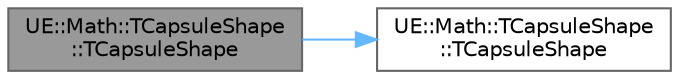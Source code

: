 digraph "UE::Math::TCapsuleShape::TCapsuleShape"
{
 // INTERACTIVE_SVG=YES
 // LATEX_PDF_SIZE
  bgcolor="transparent";
  edge [fontname=Helvetica,fontsize=10,labelfontname=Helvetica,labelfontsize=10];
  node [fontname=Helvetica,fontsize=10,shape=box,height=0.2,width=0.4];
  rankdir="LR";
  Node1 [id="Node000001",label="UE::Math::TCapsuleShape\l::TCapsuleShape",height=0.2,width=0.4,color="gray40", fillcolor="grey60", style="filled", fontcolor="black",tooltip=" "];
  Node1 -> Node2 [id="edge1_Node000001_Node000002",color="steelblue1",style="solid",tooltip=" "];
  Node2 [id="Node000002",label="UE::Math::TCapsuleShape\l::TCapsuleShape",height=0.2,width=0.4,color="grey40", fillcolor="white", style="filled",URL="$d3/d83/structUE_1_1Math_1_1TCapsuleShape.html#a2a11af9791e050387e9101e7b2b1dd10",tooltip="Default constructor."];
}
